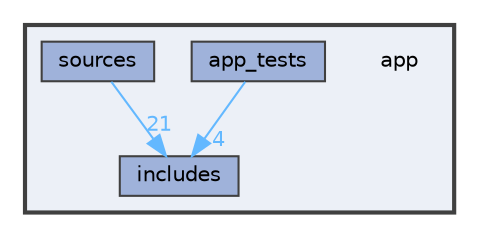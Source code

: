 digraph "app"
{
 // LATEX_PDF_SIZE
  bgcolor="transparent";
  edge [fontname=Helvetica,fontsize=10,labelfontname=Helvetica,labelfontsize=10];
  node [fontname=Helvetica,fontsize=10,shape=box,height=0.2,width=0.4];
  compound=true
  subgraph clusterdir_d422163b96683743ed3963d4aac17747 {
    graph [ bgcolor="#ecf0f7", pencolor="grey25", label="", fontname=Helvetica,fontsize=10 style="filled,bold", URL="dir_d422163b96683743ed3963d4aac17747.html",tooltip=""]
    dir_d422163b96683743ed3963d4aac17747 [shape=plaintext, label="app"];
  dir_233f5a9e11cb958617720b9aa5e796d9 [label="app_tests", fillcolor="#9fb2da", color="grey25", style="filled", URL="dir_233f5a9e11cb958617720b9aa5e796d9.html",tooltip=""];
  dir_1c5c03227cca0102ee47bee331c2b55d [label="includes", fillcolor="#9fb2da", color="grey25", style="filled", URL="dir_1c5c03227cca0102ee47bee331c2b55d.html",tooltip=""];
  dir_3f48404d21ee623985261530746c4ec3 [label="sources", fillcolor="#9fb2da", color="grey25", style="filled", URL="dir_3f48404d21ee623985261530746c4ec3.html",tooltip=""];
  }
  dir_233f5a9e11cb958617720b9aa5e796d9->dir_1c5c03227cca0102ee47bee331c2b55d [headlabel="4", labeldistance=1.5 headhref="dir_000001_000012.html" href="dir_000001_000012.html" color="steelblue1" fontcolor="steelblue1"];
  dir_3f48404d21ee623985261530746c4ec3->dir_1c5c03227cca0102ee47bee331c2b55d [headlabel="21", labeldistance=1.5 headhref="dir_000018_000012.html" href="dir_000018_000012.html" color="steelblue1" fontcolor="steelblue1"];
}
